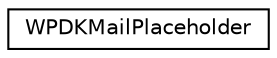 digraph "Graphical Class Hierarchy"
{
  edge [fontname="Helvetica",fontsize="10",labelfontname="Helvetica",labelfontsize="10"];
  node [fontname="Helvetica",fontsize="10",shape=record];
  rankdir="LR";
  Node1 [label="WPDKMailPlaceholder",height=0.2,width=0.4,color="black", fillcolor="white", style="filled",URL="$classWPDKMailPlaceholder.html"];
}
